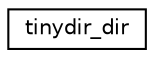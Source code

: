 digraph "Graphical Class Hierarchy"
{
  edge [fontname="Helvetica",fontsize="10",labelfontname="Helvetica",labelfontsize="10"];
  node [fontname="Helvetica",fontsize="10",shape=record];
  rankdir="LR";
  Node1 [label="tinydir_dir",height=0.2,width=0.4,color="black", fillcolor="white", style="filled",URL="$structtinydir__dir.html"];
}
